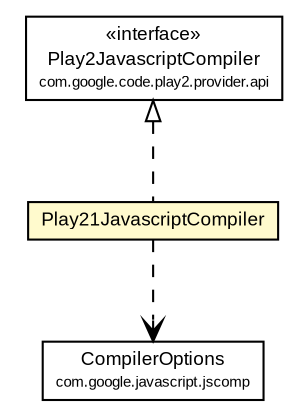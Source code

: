 #!/usr/local/bin/dot
#
# Class diagram 
# Generated by UMLGraph version R5_6-24-gf6e263 (http://www.umlgraph.org/)
#

digraph G {
	edge [fontname="arial",fontsize=10,labelfontname="arial",labelfontsize=10];
	node [fontname="arial",fontsize=10,shape=plaintext];
	nodesep=0.25;
	ranksep=0.5;
	// com.google.code.play2.provider.play21.Play21JavascriptCompiler
	c99 [label=<<table title="com.google.code.play2.provider.play21.Play21JavascriptCompiler" border="0" cellborder="1" cellspacing="0" cellpadding="2" port="p" bgcolor="lemonChiffon" href="./Play21JavascriptCompiler.html">
		<tr><td><table border="0" cellspacing="0" cellpadding="1">
<tr><td align="center" balign="center"> Play21JavascriptCompiler </td></tr>
		</table></td></tr>
		</table>>, URL="./Play21JavascriptCompiler.html", fontname="arial", fontcolor="black", fontsize=9.0];
	//com.google.code.play2.provider.play21.Play21JavascriptCompiler implements com.google.code.play2.provider.api.Play2JavascriptCompiler
	c105:p -> c99:p [dir=back,arrowtail=empty,style=dashed];
	// com.google.code.play2.provider.play21.Play21JavascriptCompiler DEPEND com.google.javascript.jscomp.CompilerOptions
	c99:p -> c131:p [taillabel="", label="", headlabel="", fontname="arial", fontcolor="black", fontsize=10.0, color="black", arrowhead=open, style=dashed];
	// com.google.javascript.jscomp.CompilerOptions
	c131 [label=<<table title="com.google.javascript.jscomp.CompilerOptions" border="0" cellborder="1" cellspacing="0" cellpadding="2" port="p">
		<tr><td><table border="0" cellspacing="0" cellpadding="1">
<tr><td align="center" balign="center"> CompilerOptions </td></tr>
<tr><td align="center" balign="center"><font point-size="7.0"> com.google.javascript.jscomp </font></td></tr>
		</table></td></tr>
		</table>>, URL="null", fontname="arial", fontcolor="black", fontsize=9.0];
	// com.google.code.play2.provider.api.Play2JavascriptCompiler
	c105 [label=<<table title="com.google.code.play2.provider.api.Play2JavascriptCompiler" border="0" cellborder="1" cellspacing="0" cellpadding="2" port="p" href="https://play2-maven-plugin.googlecode.com/svn/mavensite/1.0.0-alpha7-SNAPSHOT/play2-provider-api/apidocs/com/google/code/play2/provider/api/Play2JavascriptCompiler.html">
		<tr><td><table border="0" cellspacing="0" cellpadding="1">
<tr><td align="center" balign="center"> &#171;interface&#187; </td></tr>
<tr><td align="center" balign="center"> Play2JavascriptCompiler </td></tr>
<tr><td align="center" balign="center"><font point-size="7.0"> com.google.code.play2.provider.api </font></td></tr>
		</table></td></tr>
		</table>>, URL="https://play2-maven-plugin.googlecode.com/svn/mavensite/1.0.0-alpha7-SNAPSHOT/play2-provider-api/apidocs/com/google/code/play2/provider/api/Play2JavascriptCompiler.html", fontname="arial", fontcolor="black", fontsize=9.0];
}

